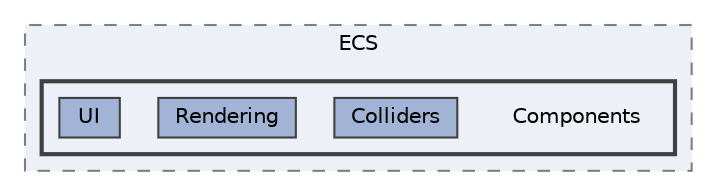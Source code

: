 digraph "C:/Users/danpe/Desktop/Coding/Personal/C#/Game Engine/Engine/ECS/Components"
{
 // LATEX_PDF_SIZE
  bgcolor="transparent";
  edge [fontname=Helvetica,fontsize=10,labelfontname=Helvetica,labelfontsize=10];
  node [fontname=Helvetica,fontsize=10,shape=box,height=0.2,width=0.4];
  compound=true
  subgraph clusterdir_e9a606da3c88f8fda7cea3ca3dd9e4bb {
    graph [ bgcolor="#edf0f7", pencolor="grey50", label="ECS", fontname=Helvetica,fontsize=10 style="filled,dashed", URL="dir_e9a606da3c88f8fda7cea3ca3dd9e4bb.html",tooltip=""]
  subgraph clusterdir_1baa821f8677f60763256c4c119cca36 {
    graph [ bgcolor="#edf0f7", pencolor="grey25", label="", fontname=Helvetica,fontsize=10 style="filled,bold", URL="dir_1baa821f8677f60763256c4c119cca36.html",tooltip=""]
    dir_1baa821f8677f60763256c4c119cca36 [shape=plaintext, label="Components"];
  dir_8ed786b5834ac066b001761bfcfd6a28 [label="Colliders", fillcolor="#a2b4d6", color="grey25", style="filled", URL="dir_8ed786b5834ac066b001761bfcfd6a28.html",tooltip=""];
  dir_a54429c44fc8270ba795f5c1802539d2 [label="Rendering", fillcolor="#a2b4d6", color="grey25", style="filled", URL="dir_a54429c44fc8270ba795f5c1802539d2.html",tooltip=""];
  dir_2a01ec14fff4a79b1c5d9895aff631da [label="UI", fillcolor="#a2b4d6", color="grey25", style="filled", URL="dir_2a01ec14fff4a79b1c5d9895aff631da.html",tooltip=""];
  }
  }
}
